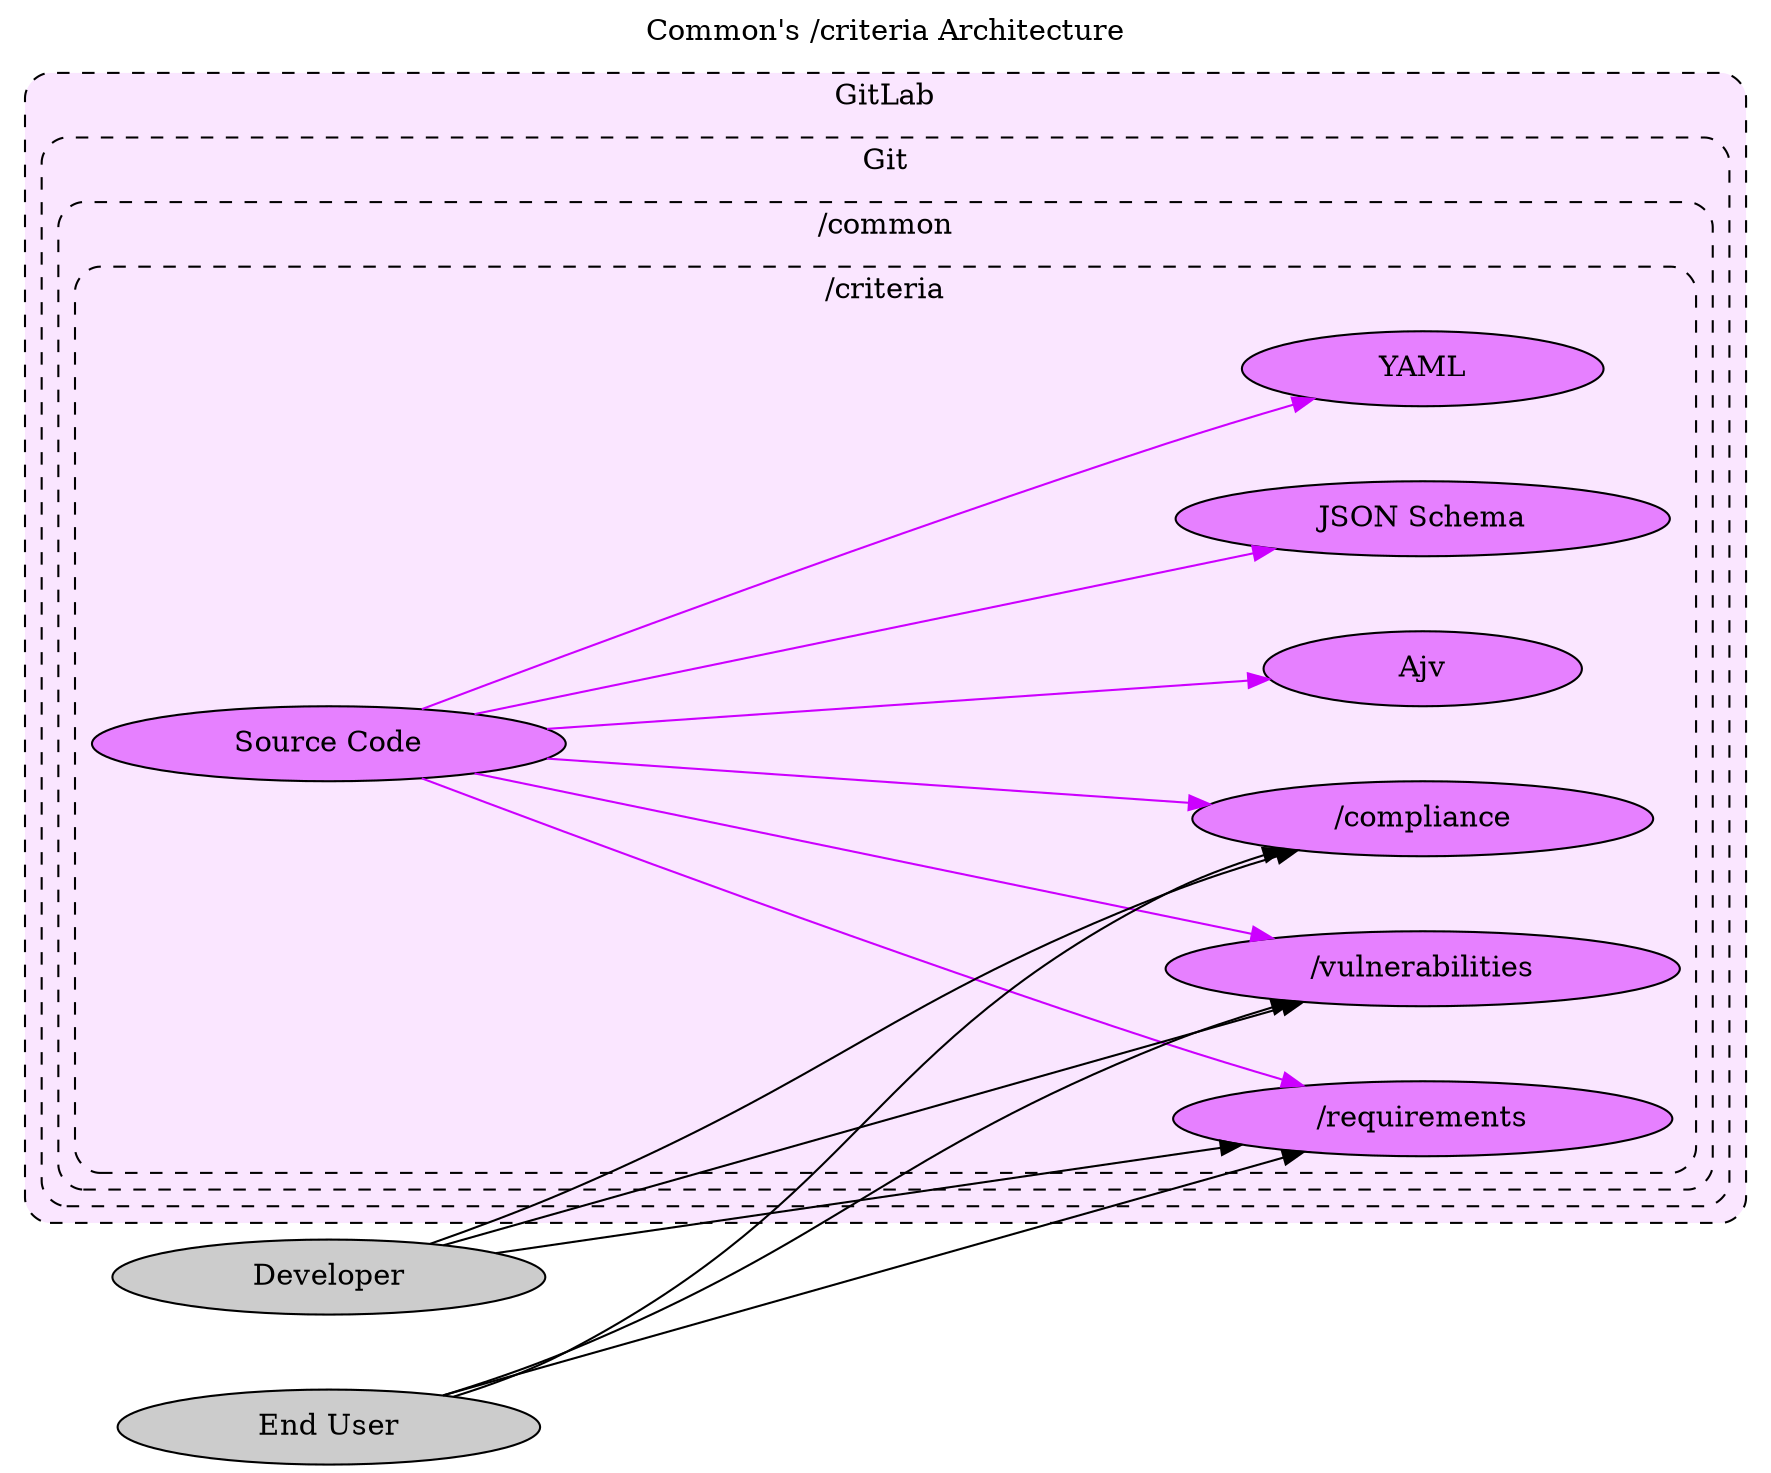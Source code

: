 digraph common {
  label="Common's /criteria Architecture"
  labelloc="t"
  compound="true"
  concentrate="true"
  rankdir="LR"
  ranksep="4.0"
  nodesep="0.5"
  overlap="scalexy"

  node[style="filled" margin="0.8,0.0"]
  graph[style="dashed,rounded"]

  subgraph cluster_gitlab {
    label="GitLab"
    bgcolor="0.8 0.1 1.0"
    node[fillcolor="0.8 0.5 1.0"]

    subgraph cluster_gitlab_git {
      label="Git"

      subgraph cluster_gitlab_git_common {
        label="/common"

        subgraph cluster_gitlab_git_common_criteria {
          label="/criteria"

          gitlab_git_common_criteria[label="Source Code"]
          gitlab_git_common_criteria_ajv[label="Ajv"]
          gitlab_git_common_criteria_compliance[label="/compliance"]
          gitlab_git_common_criteria_requirements[label="/requirements"]
          gitlab_git_common_criteria_vulnerabilities[label="/vulnerabilities"]
          gitlab_git_common_criteria_json_schema[label="JSON Schema"]
          gitlab_git_common_criteria_yaml[label="YAML"]
        }
      }
    }
  }

  edge[color="0.8 1.0 1.0"]
  gitlab_git_common_criteria -> gitlab_git_common_criteria_compliance[]
  gitlab_git_common_criteria -> gitlab_git_common_criteria_requirements[]
  gitlab_git_common_criteria -> gitlab_git_common_criteria_vulnerabilities[]
  gitlab_git_common_criteria -> gitlab_git_common_criteria_ajv[]
  gitlab_git_common_criteria -> gitlab_git_common_criteria_json_schema[]
  gitlab_git_common_criteria -> gitlab_git_common_criteria_yaml[]

  node[fillcolor="0.0 0.0 0.8"]
  developer[label="Developer"]
  end_user[label="End User"]

  edge[color="0.0 0.0 0.0"]
  developer -> gitlab_git_common_criteria_compliance[]
  developer -> gitlab_git_common_criteria_requirements[]
  developer -> gitlab_git_common_criteria_vulnerabilities[]
  end_user -> gitlab_git_common_criteria_compliance[]
  end_user -> gitlab_git_common_criteria_requirements[]
  end_user -> gitlab_git_common_criteria_vulnerabilities[]
}
